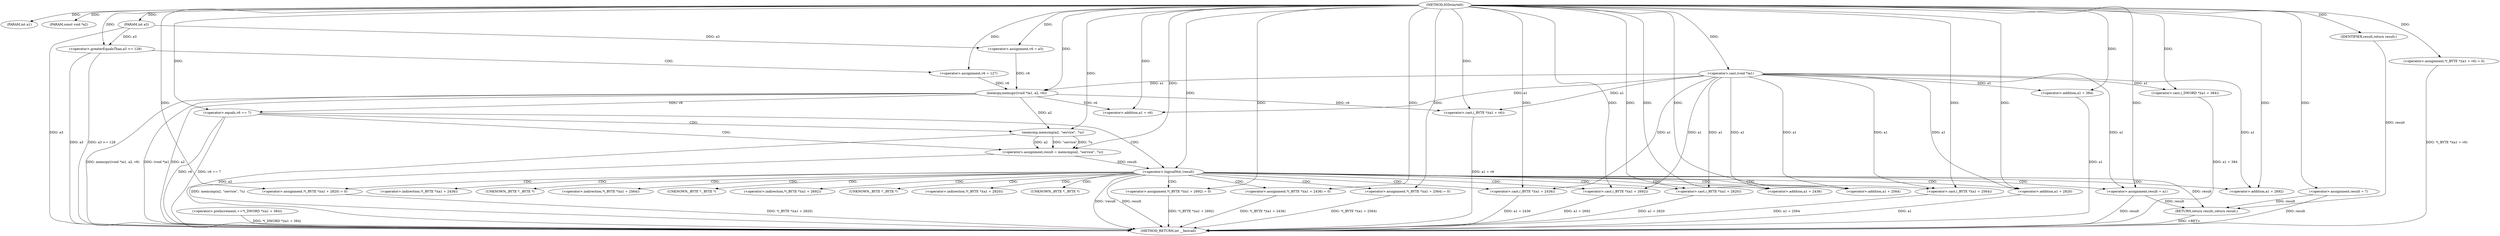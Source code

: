 digraph IGDstartelt {  
"1000103" [label = "(METHOD,IGDstartelt)" ]
"1000196" [label = "(METHOD_RETURN,int __fastcall)" ]
"1000104" [label = "(PARAM,int a1)" ]
"1000105" [label = "(PARAM,const void *a2)" ]
"1000106" [label = "(PARAM,int a3)" ]
"1000110" [label = "(<operator>.assignment,v6 = a3)" ]
"1000114" [label = "(<operator>.greaterEqualsThan,a3 >= 128)" ]
"1000117" [label = "(<operator>.assignment,v6 = 127)" ]
"1000120" [label = "(memcpy,memcpy((void *)a1, a2, v6))" ]
"1000121" [label = "(<operator>.cast,(void *)a1)" ]
"1000126" [label = "(<operator>.assignment,*(_BYTE *)(a1 + v6) = 0)" ]
"1000128" [label = "(<operator>.cast,(_BYTE *)(a1 + v6))" ]
"1000130" [label = "(<operator>.addition,a1 + v6)" ]
"1000134" [label = "(<operator>.preIncrement,++*(_DWORD *)(a1 + 384))" ]
"1000136" [label = "(<operator>.cast,(_DWORD *)(a1 + 384))" ]
"1000138" [label = "(<operator>.addition,a1 + 384)" ]
"1000141" [label = "(<operator>.assignment,result = 7)" ]
"1000145" [label = "(<operator>.equals,v6 == 7)" ]
"1000149" [label = "(<operator>.assignment,result = memcmp(a2, \"service\", 7u))" ]
"1000151" [label = "(memcmp,memcmp(a2, \"service\", 7u))" ]
"1000156" [label = "(<operator>.logicalNot,!result)" ]
"1000159" [label = "(<operator>.assignment,*(_BYTE *)(a1 + 2436) = 0)" ]
"1000161" [label = "(<operator>.cast,(_BYTE *)(a1 + 2436))" ]
"1000163" [label = "(<operator>.addition,a1 + 2436)" ]
"1000167" [label = "(<operator>.assignment,*(_BYTE *)(a1 + 2564) = 0)" ]
"1000169" [label = "(<operator>.cast,(_BYTE *)(a1 + 2564))" ]
"1000171" [label = "(<operator>.addition,a1 + 2564)" ]
"1000175" [label = "(<operator>.assignment,*(_BYTE *)(a1 + 2692) = 0)" ]
"1000177" [label = "(<operator>.cast,(_BYTE *)(a1 + 2692))" ]
"1000179" [label = "(<operator>.addition,a1 + 2692)" ]
"1000183" [label = "(<operator>.assignment,result = a1)" ]
"1000186" [label = "(<operator>.assignment,*(_BYTE *)(a1 + 2820) = 0)" ]
"1000188" [label = "(<operator>.cast,(_BYTE *)(a1 + 2820))" ]
"1000190" [label = "(<operator>.addition,a1 + 2820)" ]
"1000194" [label = "(RETURN,return result;,return result;)" ]
"1000195" [label = "(IDENTIFIER,result,return result;)" ]
"1000160" [label = "(<operator>.indirection,*(_BYTE *)(a1 + 2436))" ]
"1000162" [label = "(UNKNOWN,_BYTE *,_BYTE *)" ]
"1000168" [label = "(<operator>.indirection,*(_BYTE *)(a1 + 2564))" ]
"1000170" [label = "(UNKNOWN,_BYTE *,_BYTE *)" ]
"1000176" [label = "(<operator>.indirection,*(_BYTE *)(a1 + 2692))" ]
"1000178" [label = "(UNKNOWN,_BYTE *,_BYTE *)" ]
"1000187" [label = "(<operator>.indirection,*(_BYTE *)(a1 + 2820))" ]
"1000189" [label = "(UNKNOWN,_BYTE *,_BYTE *)" ]
  "1000194" -> "1000196"  [ label = "DDG: <RET>"] 
  "1000120" -> "1000196"  [ label = "DDG: a2"] 
  "1000156" -> "1000196"  [ label = "DDG: result"] 
  "1000136" -> "1000196"  [ label = "DDG: a1 + 384"] 
  "1000156" -> "1000196"  [ label = "DDG: !result"] 
  "1000145" -> "1000196"  [ label = "DDG: v6 == 7"] 
  "1000159" -> "1000196"  [ label = "DDG: *(_BYTE *)(a1 + 2436)"] 
  "1000145" -> "1000196"  [ label = "DDG: v6"] 
  "1000190" -> "1000196"  [ label = "DDG: a1"] 
  "1000120" -> "1000196"  [ label = "DDG: memcpy((void *)a1, a2, v6)"] 
  "1000138" -> "1000196"  [ label = "DDG: a1"] 
  "1000126" -> "1000196"  [ label = "DDG: *(_BYTE *)(a1 + v6)"] 
  "1000161" -> "1000196"  [ label = "DDG: a1 + 2436"] 
  "1000141" -> "1000196"  [ label = "DDG: result"] 
  "1000183" -> "1000196"  [ label = "DDG: result"] 
  "1000151" -> "1000196"  [ label = "DDG: a2"] 
  "1000120" -> "1000196"  [ label = "DDG: (void *)a1"] 
  "1000128" -> "1000196"  [ label = "DDG: a1 + v6"] 
  "1000188" -> "1000196"  [ label = "DDG: a1 + 2820"] 
  "1000114" -> "1000196"  [ label = "DDG: a3"] 
  "1000169" -> "1000196"  [ label = "DDG: a1 + 2564"] 
  "1000134" -> "1000196"  [ label = "DDG: *(_DWORD *)(a1 + 384)"] 
  "1000186" -> "1000196"  [ label = "DDG: *(_BYTE *)(a1 + 2820)"] 
  "1000114" -> "1000196"  [ label = "DDG: a3 >= 128"] 
  "1000175" -> "1000196"  [ label = "DDG: *(_BYTE *)(a1 + 2692)"] 
  "1000177" -> "1000196"  [ label = "DDG: a1 + 2692"] 
  "1000167" -> "1000196"  [ label = "DDG: *(_BYTE *)(a1 + 2564)"] 
  "1000149" -> "1000196"  [ label = "DDG: memcmp(a2, \"service\", 7u)"] 
  "1000106" -> "1000196"  [ label = "DDG: a3"] 
  "1000103" -> "1000104"  [ label = "DDG: "] 
  "1000103" -> "1000105"  [ label = "DDG: "] 
  "1000103" -> "1000106"  [ label = "DDG: "] 
  "1000106" -> "1000110"  [ label = "DDG: a3"] 
  "1000103" -> "1000110"  [ label = "DDG: "] 
  "1000106" -> "1000114"  [ label = "DDG: a3"] 
  "1000103" -> "1000114"  [ label = "DDG: "] 
  "1000103" -> "1000117"  [ label = "DDG: "] 
  "1000121" -> "1000120"  [ label = "DDG: a1"] 
  "1000103" -> "1000121"  [ label = "DDG: "] 
  "1000103" -> "1000120"  [ label = "DDG: "] 
  "1000117" -> "1000120"  [ label = "DDG: v6"] 
  "1000110" -> "1000120"  [ label = "DDG: v6"] 
  "1000103" -> "1000126"  [ label = "DDG: "] 
  "1000121" -> "1000128"  [ label = "DDG: a1"] 
  "1000103" -> "1000128"  [ label = "DDG: "] 
  "1000120" -> "1000128"  [ label = "DDG: v6"] 
  "1000121" -> "1000130"  [ label = "DDG: a1"] 
  "1000103" -> "1000130"  [ label = "DDG: "] 
  "1000120" -> "1000130"  [ label = "DDG: v6"] 
  "1000103" -> "1000136"  [ label = "DDG: "] 
  "1000121" -> "1000136"  [ label = "DDG: a1"] 
  "1000103" -> "1000138"  [ label = "DDG: "] 
  "1000121" -> "1000138"  [ label = "DDG: a1"] 
  "1000103" -> "1000141"  [ label = "DDG: "] 
  "1000103" -> "1000145"  [ label = "DDG: "] 
  "1000120" -> "1000145"  [ label = "DDG: v6"] 
  "1000151" -> "1000149"  [ label = "DDG: a2"] 
  "1000151" -> "1000149"  [ label = "DDG: \"service\""] 
  "1000151" -> "1000149"  [ label = "DDG: 7u"] 
  "1000103" -> "1000149"  [ label = "DDG: "] 
  "1000120" -> "1000151"  [ label = "DDG: a2"] 
  "1000103" -> "1000151"  [ label = "DDG: "] 
  "1000149" -> "1000156"  [ label = "DDG: result"] 
  "1000103" -> "1000156"  [ label = "DDG: "] 
  "1000103" -> "1000159"  [ label = "DDG: "] 
  "1000103" -> "1000161"  [ label = "DDG: "] 
  "1000121" -> "1000161"  [ label = "DDG: a1"] 
  "1000103" -> "1000163"  [ label = "DDG: "] 
  "1000121" -> "1000163"  [ label = "DDG: a1"] 
  "1000103" -> "1000167"  [ label = "DDG: "] 
  "1000103" -> "1000169"  [ label = "DDG: "] 
  "1000121" -> "1000169"  [ label = "DDG: a1"] 
  "1000103" -> "1000171"  [ label = "DDG: "] 
  "1000121" -> "1000171"  [ label = "DDG: a1"] 
  "1000103" -> "1000175"  [ label = "DDG: "] 
  "1000103" -> "1000177"  [ label = "DDG: "] 
  "1000121" -> "1000177"  [ label = "DDG: a1"] 
  "1000103" -> "1000179"  [ label = "DDG: "] 
  "1000121" -> "1000179"  [ label = "DDG: a1"] 
  "1000103" -> "1000183"  [ label = "DDG: "] 
  "1000121" -> "1000183"  [ label = "DDG: a1"] 
  "1000103" -> "1000186"  [ label = "DDG: "] 
  "1000103" -> "1000188"  [ label = "DDG: "] 
  "1000121" -> "1000188"  [ label = "DDG: a1"] 
  "1000103" -> "1000190"  [ label = "DDG: "] 
  "1000121" -> "1000190"  [ label = "DDG: a1"] 
  "1000195" -> "1000194"  [ label = "DDG: result"] 
  "1000156" -> "1000194"  [ label = "DDG: result"] 
  "1000141" -> "1000194"  [ label = "DDG: result"] 
  "1000183" -> "1000194"  [ label = "DDG: result"] 
  "1000103" -> "1000195"  [ label = "DDG: "] 
  "1000114" -> "1000117"  [ label = "CDG: "] 
  "1000145" -> "1000156"  [ label = "CDG: "] 
  "1000145" -> "1000151"  [ label = "CDG: "] 
  "1000145" -> "1000149"  [ label = "CDG: "] 
  "1000156" -> "1000176"  [ label = "CDG: "] 
  "1000156" -> "1000175"  [ label = "CDG: "] 
  "1000156" -> "1000171"  [ label = "CDG: "] 
  "1000156" -> "1000170"  [ label = "CDG: "] 
  "1000156" -> "1000169"  [ label = "CDG: "] 
  "1000156" -> "1000168"  [ label = "CDG: "] 
  "1000156" -> "1000167"  [ label = "CDG: "] 
  "1000156" -> "1000163"  [ label = "CDG: "] 
  "1000156" -> "1000162"  [ label = "CDG: "] 
  "1000156" -> "1000161"  [ label = "CDG: "] 
  "1000156" -> "1000190"  [ label = "CDG: "] 
  "1000156" -> "1000189"  [ label = "CDG: "] 
  "1000156" -> "1000188"  [ label = "CDG: "] 
  "1000156" -> "1000187"  [ label = "CDG: "] 
  "1000156" -> "1000186"  [ label = "CDG: "] 
  "1000156" -> "1000183"  [ label = "CDG: "] 
  "1000156" -> "1000179"  [ label = "CDG: "] 
  "1000156" -> "1000178"  [ label = "CDG: "] 
  "1000156" -> "1000177"  [ label = "CDG: "] 
  "1000156" -> "1000160"  [ label = "CDG: "] 
  "1000156" -> "1000159"  [ label = "CDG: "] 
}
